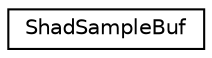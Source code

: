 digraph G
{
  edge [fontname="Helvetica",fontsize="10",labelfontname="Helvetica",labelfontsize="10"];
  node [fontname="Helvetica",fontsize="10",shape=record];
  rankdir=LR;
  Node1 [label="ShadSampleBuf",height=0.2,width=0.4,color="black", fillcolor="white", style="filled",URL="$dc/d40/structShadSampleBuf.html"];
}
